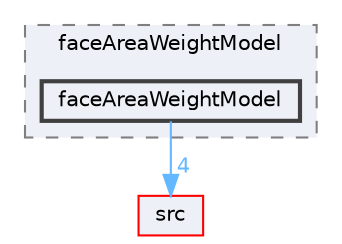 digraph "applications/utilities/mesh/generation/foamyMesh/conformalVoronoiMesh/faceAreaWeightModel/faceAreaWeightModel"
{
 // LATEX_PDF_SIZE
  bgcolor="transparent";
  edge [fontname=Helvetica,fontsize=10,labelfontname=Helvetica,labelfontsize=10];
  node [fontname=Helvetica,fontsize=10,shape=box,height=0.2,width=0.4];
  compound=true
  subgraph clusterdir_d9ce549976e20fb84d51fe6d9a6d993a {
    graph [ bgcolor="#edf0f7", pencolor="grey50", label="faceAreaWeightModel", fontname=Helvetica,fontsize=10 style="filled,dashed", URL="dir_d9ce549976e20fb84d51fe6d9a6d993a.html",tooltip=""]
  dir_4e5b9063b247b12e10130e95cd44fe00 [label="faceAreaWeightModel", fillcolor="#edf0f7", color="grey25", style="filled,bold", URL="dir_4e5b9063b247b12e10130e95cd44fe00.html",tooltip=""];
  }
  dir_68267d1309a1af8e8297ef4c3efbcdba [label="src", fillcolor="#edf0f7", color="red", style="filled", URL="dir_68267d1309a1af8e8297ef4c3efbcdba.html",tooltip=""];
  dir_4e5b9063b247b12e10130e95cd44fe00->dir_68267d1309a1af8e8297ef4c3efbcdba [headlabel="4", labeldistance=1.5 headhref="dir_001251_003729.html" href="dir_001251_003729.html" color="steelblue1" fontcolor="steelblue1"];
}
